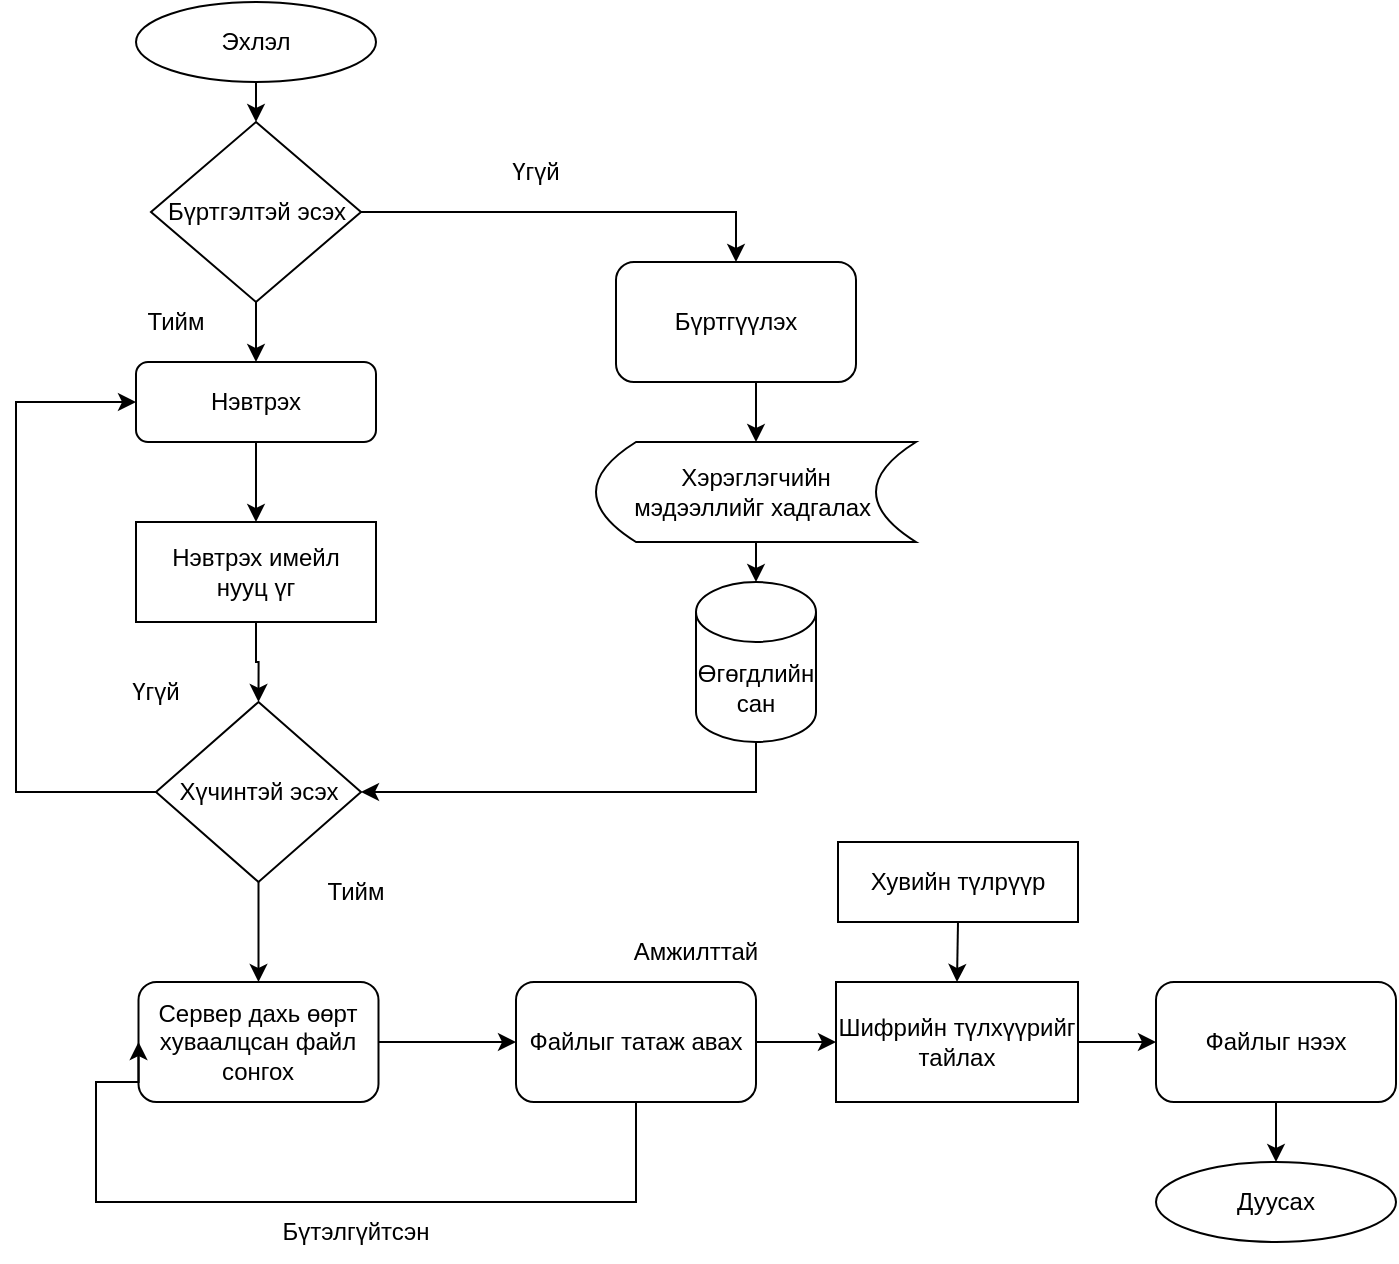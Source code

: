 <mxfile version="21.3.5" type="github">
  <diagram name="Page-1" id="7oZ4IlCQMJG1q56XG0Rf">
    <mxGraphModel dx="1434" dy="775" grid="1" gridSize="10" guides="1" tooltips="1" connect="1" arrows="1" fold="1" page="1" pageScale="1" pageWidth="850" pageHeight="1100" math="0" shadow="0">
      <root>
        <mxCell id="0" />
        <mxCell id="1" parent="0" />
        <mxCell id="DQjhssVkODDusAEmYxhO-2" value="Эхлэл" style="ellipse;whiteSpace=wrap;html=1;" parent="1" vertex="1">
          <mxGeometry x="190" y="230" width="120" height="40" as="geometry" />
        </mxCell>
        <mxCell id="DQjhssVkODDusAEmYxhO-3" style="edgeStyle=orthogonalEdgeStyle;rounded=0;orthogonalLoop=1;jettySize=auto;html=1;entryX=0.5;entryY=0;entryDx=0;entryDy=0;" parent="1" source="DQjhssVkODDusAEmYxhO-5" target="DQjhssVkODDusAEmYxhO-7" edge="1">
          <mxGeometry relative="1" as="geometry" />
        </mxCell>
        <mxCell id="DQjhssVkODDusAEmYxhO-4" style="edgeStyle=orthogonalEdgeStyle;rounded=0;orthogonalLoop=1;jettySize=auto;html=1;entryX=0.5;entryY=0;entryDx=0;entryDy=0;" parent="1" source="DQjhssVkODDusAEmYxhO-5" target="DQjhssVkODDusAEmYxhO-9" edge="1">
          <mxGeometry relative="1" as="geometry" />
        </mxCell>
        <mxCell id="DQjhssVkODDusAEmYxhO-5" value="Бүртгэлтэй эсэх" style="rhombus;whiteSpace=wrap;html=1;" parent="1" vertex="1">
          <mxGeometry x="197.5" y="290" width="105" height="90" as="geometry" />
        </mxCell>
        <mxCell id="DQjhssVkODDusAEmYxhO-6" style="edgeStyle=orthogonalEdgeStyle;rounded=0;orthogonalLoop=1;jettySize=auto;html=1;exitX=0.5;exitY=1;exitDx=0;exitDy=0;entryX=0.5;entryY=0;entryDx=0;entryDy=0;" parent="1" source="DQjhssVkODDusAEmYxhO-7" target="DQjhssVkODDusAEmYxhO-31" edge="1">
          <mxGeometry relative="1" as="geometry" />
        </mxCell>
        <mxCell id="DQjhssVkODDusAEmYxhO-7" value="Бүртгүүлэх" style="rounded=1;whiteSpace=wrap;html=1;" parent="1" vertex="1">
          <mxGeometry x="430" y="360" width="120" height="60" as="geometry" />
        </mxCell>
        <mxCell id="DQjhssVkODDusAEmYxhO-8" style="edgeStyle=orthogonalEdgeStyle;rounded=0;orthogonalLoop=1;jettySize=auto;html=1;exitX=0.5;exitY=1;exitDx=0;exitDy=0;" parent="1" source="DQjhssVkODDusAEmYxhO-9" target="DQjhssVkODDusAEmYxhO-11" edge="1">
          <mxGeometry relative="1" as="geometry" />
        </mxCell>
        <mxCell id="DQjhssVkODDusAEmYxhO-9" value="Нэвтрэх" style="rounded=1;whiteSpace=wrap;html=1;" parent="1" vertex="1">
          <mxGeometry x="190" y="410" width="120" height="40" as="geometry" />
        </mxCell>
        <mxCell id="DQjhssVkODDusAEmYxhO-10" style="edgeStyle=orthogonalEdgeStyle;rounded=0;orthogonalLoop=1;jettySize=auto;html=1;exitX=0.5;exitY=1;exitDx=0;exitDy=0;entryX=0.5;entryY=0;entryDx=0;entryDy=0;" parent="1" source="DQjhssVkODDusAEmYxhO-11" target="DQjhssVkODDusAEmYxhO-14" edge="1">
          <mxGeometry relative="1" as="geometry" />
        </mxCell>
        <mxCell id="DQjhssVkODDusAEmYxhO-11" value="Нэвтрэх имейл&lt;br&gt;нууц үг" style="rounded=0;whiteSpace=wrap;html=1;" parent="1" vertex="1">
          <mxGeometry x="190" y="490" width="120" height="50" as="geometry" />
        </mxCell>
        <mxCell id="DQjhssVkODDusAEmYxhO-12" style="edgeStyle=orthogonalEdgeStyle;rounded=0;orthogonalLoop=1;jettySize=auto;html=1;exitX=0;exitY=0.5;exitDx=0;exitDy=0;entryX=0;entryY=0.5;entryDx=0;entryDy=0;" parent="1" source="DQjhssVkODDusAEmYxhO-14" target="DQjhssVkODDusAEmYxhO-9" edge="1">
          <mxGeometry relative="1" as="geometry">
            <Array as="points">
              <mxPoint x="130" y="625" />
              <mxPoint x="130" y="430" />
            </Array>
          </mxGeometry>
        </mxCell>
        <mxCell id="DAEBT-4UJzQuXDrMULuf-1" style="edgeStyle=orthogonalEdgeStyle;rounded=0;orthogonalLoop=1;jettySize=auto;html=1;exitX=0.5;exitY=1;exitDx=0;exitDy=0;entryX=0.5;entryY=0;entryDx=0;entryDy=0;" edge="1" parent="1" source="DQjhssVkODDusAEmYxhO-14" target="DQjhssVkODDusAEmYxhO-16">
          <mxGeometry relative="1" as="geometry" />
        </mxCell>
        <mxCell id="DQjhssVkODDusAEmYxhO-14" value="Хүчинтэй эсэх" style="rhombus;whiteSpace=wrap;html=1;" parent="1" vertex="1">
          <mxGeometry x="200" y="580" width="102.5" height="90" as="geometry" />
        </mxCell>
        <mxCell id="DQjhssVkODDusAEmYxhO-15" style="edgeStyle=orthogonalEdgeStyle;rounded=0;orthogonalLoop=1;jettySize=auto;html=1;exitX=1;exitY=0.5;exitDx=0;exitDy=0;entryX=0;entryY=0.5;entryDx=0;entryDy=0;" parent="1" source="DQjhssVkODDusAEmYxhO-16" target="DQjhssVkODDusAEmYxhO-19" edge="1">
          <mxGeometry relative="1" as="geometry">
            <Array as="points">
              <mxPoint x="350" y="750" />
              <mxPoint x="350" y="750" />
            </Array>
          </mxGeometry>
        </mxCell>
        <mxCell id="DQjhssVkODDusAEmYxhO-16" value="Сервер дахь өөрт хуваалцсан файл сонгох" style="rounded=1;whiteSpace=wrap;html=1;" parent="1" vertex="1">
          <mxGeometry x="191.25" y="720" width="120" height="60" as="geometry" />
        </mxCell>
        <mxCell id="DQjhssVkODDusAEmYxhO-17" style="edgeStyle=orthogonalEdgeStyle;rounded=0;orthogonalLoop=1;jettySize=auto;html=1;exitX=0.5;exitY=1;exitDx=0;exitDy=0;entryX=0;entryY=0.5;entryDx=0;entryDy=0;" parent="1" source="DQjhssVkODDusAEmYxhO-19" target="DQjhssVkODDusAEmYxhO-16" edge="1">
          <mxGeometry relative="1" as="geometry">
            <Array as="points">
              <mxPoint x="440" y="830" />
              <mxPoint x="170" y="830" />
              <mxPoint x="170" y="770" />
              <mxPoint x="191" y="770" />
            </Array>
          </mxGeometry>
        </mxCell>
        <mxCell id="DQjhssVkODDusAEmYxhO-18" style="edgeStyle=orthogonalEdgeStyle;rounded=0;orthogonalLoop=1;jettySize=auto;html=1;exitX=1;exitY=0.5;exitDx=0;exitDy=0;entryX=0;entryY=0.5;entryDx=0;entryDy=0;" parent="1" source="DQjhssVkODDusAEmYxhO-19" target="DQjhssVkODDusAEmYxhO-21" edge="1">
          <mxGeometry relative="1" as="geometry" />
        </mxCell>
        <mxCell id="DQjhssVkODDusAEmYxhO-19" value="Файлыг татаж авах" style="rounded=1;whiteSpace=wrap;html=1;" parent="1" vertex="1">
          <mxGeometry x="380" y="720" width="120" height="60" as="geometry" />
        </mxCell>
        <mxCell id="DQjhssVkODDusAEmYxhO-20" style="edgeStyle=orthogonalEdgeStyle;rounded=0;orthogonalLoop=1;jettySize=auto;html=1;exitX=1;exitY=0.5;exitDx=0;exitDy=0;entryX=0;entryY=0.5;entryDx=0;entryDy=0;" parent="1" source="DQjhssVkODDusAEmYxhO-21" target="DQjhssVkODDusAEmYxhO-23" edge="1">
          <mxGeometry relative="1" as="geometry" />
        </mxCell>
        <mxCell id="DQjhssVkODDusAEmYxhO-21" value="Шифрийн түлхүүрийг тайлах" style="rounded=0;whiteSpace=wrap;html=1;" parent="1" vertex="1">
          <mxGeometry x="540" y="720" width="121" height="60" as="geometry" />
        </mxCell>
        <mxCell id="DQjhssVkODDusAEmYxhO-22" value="" style="edgeStyle=orthogonalEdgeStyle;rounded=0;orthogonalLoop=1;jettySize=auto;html=1;" parent="1" source="DQjhssVkODDusAEmYxhO-23" target="DQjhssVkODDusAEmYxhO-26" edge="1">
          <mxGeometry relative="1" as="geometry" />
        </mxCell>
        <mxCell id="DQjhssVkODDusAEmYxhO-23" value="Файлыг нээх" style="rounded=1;whiteSpace=wrap;html=1;" parent="1" vertex="1">
          <mxGeometry x="700" y="720" width="120" height="60" as="geometry" />
        </mxCell>
        <mxCell id="DQjhssVkODDusAEmYxhO-38" style="edgeStyle=orthogonalEdgeStyle;rounded=0;orthogonalLoop=1;jettySize=auto;html=1;exitX=0.5;exitY=1;exitDx=0;exitDy=0;entryX=0.5;entryY=0;entryDx=0;entryDy=0;" parent="1" source="DQjhssVkODDusAEmYxhO-25" target="DQjhssVkODDusAEmYxhO-21" edge="1">
          <mxGeometry relative="1" as="geometry" />
        </mxCell>
        <mxCell id="DQjhssVkODDusAEmYxhO-25" value="Хувийн түлрүүр" style="rounded=0;whiteSpace=wrap;html=1;" parent="1" vertex="1">
          <mxGeometry x="541" y="650" width="120" height="40" as="geometry" />
        </mxCell>
        <mxCell id="DQjhssVkODDusAEmYxhO-26" value="Дуусах" style="ellipse;whiteSpace=wrap;html=1;" parent="1" vertex="1">
          <mxGeometry x="700" y="810" width="120" height="40" as="geometry" />
        </mxCell>
        <mxCell id="DQjhssVkODDusAEmYxhO-27" value="" style="endArrow=classic;html=1;rounded=0;exitX=0.5;exitY=1;exitDx=0;exitDy=0;entryX=0.5;entryY=0;entryDx=0;entryDy=0;" parent="1" source="DQjhssVkODDusAEmYxhO-2" target="DQjhssVkODDusAEmYxhO-5" edge="1">
          <mxGeometry width="50" height="50" relative="1" as="geometry">
            <mxPoint x="250" y="590" as="sourcePoint" />
            <mxPoint x="300" y="540" as="targetPoint" />
          </mxGeometry>
        </mxCell>
        <mxCell id="DQjhssVkODDusAEmYxhO-28" style="edgeStyle=orthogonalEdgeStyle;rounded=0;orthogonalLoop=1;jettySize=auto;html=1;exitX=0.5;exitY=1;exitDx=0;exitDy=0;exitPerimeter=0;entryX=1;entryY=0.5;entryDx=0;entryDy=0;" parent="1" source="DQjhssVkODDusAEmYxhO-29" target="DQjhssVkODDusAEmYxhO-14" edge="1">
          <mxGeometry relative="1" as="geometry" />
        </mxCell>
        <mxCell id="DQjhssVkODDusAEmYxhO-29" value="Өгөгдлийн сан" style="shape=cylinder3;whiteSpace=wrap;html=1;boundedLbl=1;backgroundOutline=1;size=15;" parent="1" vertex="1">
          <mxGeometry x="470" y="520" width="60" height="80" as="geometry" />
        </mxCell>
        <mxCell id="DQjhssVkODDusAEmYxhO-30" style="edgeStyle=orthogonalEdgeStyle;rounded=0;orthogonalLoop=1;jettySize=auto;html=1;exitX=0.5;exitY=1;exitDx=0;exitDy=0;entryX=0.5;entryY=0;entryDx=0;entryDy=0;entryPerimeter=0;" parent="1" source="DQjhssVkODDusAEmYxhO-31" target="DQjhssVkODDusAEmYxhO-29" edge="1">
          <mxGeometry relative="1" as="geometry" />
        </mxCell>
        <mxCell id="DQjhssVkODDusAEmYxhO-31" value="&lt;div&gt;Хэрэглэгчийн&lt;/div&gt;&lt;div&gt;мэдээллийг хадгалах&amp;nbsp;&lt;/div&gt;" style="shape=dataStorage;whiteSpace=wrap;html=1;fixedSize=1;" parent="1" vertex="1">
          <mxGeometry x="420" y="450" width="160" height="50" as="geometry" />
        </mxCell>
        <mxCell id="DQjhssVkODDusAEmYxhO-32" value="Тийм" style="text;strokeColor=none;align=center;fillColor=none;html=1;verticalAlign=middle;whiteSpace=wrap;rounded=0;" parent="1" vertex="1">
          <mxGeometry x="180" y="375" width="60" height="30" as="geometry" />
        </mxCell>
        <mxCell id="DQjhssVkODDusAEmYxhO-33" value="Үгүй" style="text;strokeColor=none;align=center;fillColor=none;html=1;verticalAlign=middle;whiteSpace=wrap;rounded=0;" parent="1" vertex="1">
          <mxGeometry x="170" y="560" width="60" height="30" as="geometry" />
        </mxCell>
        <mxCell id="DQjhssVkODDusAEmYxhO-34" value="Үгүй" style="text;strokeColor=none;align=center;fillColor=none;html=1;verticalAlign=middle;whiteSpace=wrap;rounded=0;" parent="1" vertex="1">
          <mxGeometry x="360" y="300" width="60" height="30" as="geometry" />
        </mxCell>
        <mxCell id="DQjhssVkODDusAEmYxhO-35" value="Тийм" style="text;strokeColor=none;align=center;fillColor=none;html=1;verticalAlign=middle;whiteSpace=wrap;rounded=0;" parent="1" vertex="1">
          <mxGeometry x="270" y="660" width="60" height="30" as="geometry" />
        </mxCell>
        <mxCell id="DQjhssVkODDusAEmYxhO-36" value="Бүтэлгүйтсэн" style="text;strokeColor=none;align=center;fillColor=none;html=1;verticalAlign=middle;whiteSpace=wrap;rounded=0;" parent="1" vertex="1">
          <mxGeometry x="270" y="830" width="60" height="30" as="geometry" />
        </mxCell>
        <mxCell id="DQjhssVkODDusAEmYxhO-37" value="Амжилттай" style="text;strokeColor=none;align=center;fillColor=none;html=1;verticalAlign=middle;whiteSpace=wrap;rounded=0;" parent="1" vertex="1">
          <mxGeometry x="440" y="690" width="60" height="30" as="geometry" />
        </mxCell>
      </root>
    </mxGraphModel>
  </diagram>
</mxfile>

